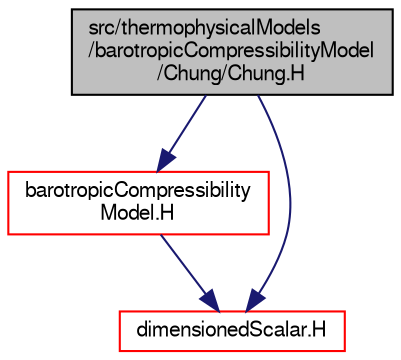 digraph "src/thermophysicalModels/barotropicCompressibilityModel/Chung/Chung.H"
{
  bgcolor="transparent";
  edge [fontname="FreeSans",fontsize="10",labelfontname="FreeSans",labelfontsize="10"];
  node [fontname="FreeSans",fontsize="10",shape=record];
  Node0 [label="src/thermophysicalModels\l/barotropicCompressibilityModel\l/Chung/Chung.H",height=0.2,width=0.4,color="black", fillcolor="grey75", style="filled", fontcolor="black"];
  Node0 -> Node1 [color="midnightblue",fontsize="10",style="solid",fontname="FreeSans"];
  Node1 [label="barotropicCompressibility\lModel.H",height=0.2,width=0.4,color="red",URL="$a15365.html"];
  Node1 -> Node91 [color="midnightblue",fontsize="10",style="solid",fontname="FreeSans"];
  Node91 [label="dimensionedScalar.H",height=0.2,width=0.4,color="red",URL="$a09347.html"];
  Node0 -> Node91 [color="midnightblue",fontsize="10",style="solid",fontname="FreeSans"];
}

